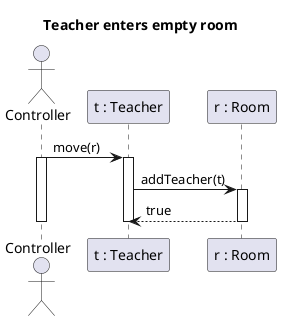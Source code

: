 @startuml teacher_enter_empty
title Teacher enters empty room

actor Controller as c
participant "t : Teacher" as s
participant "r : Room" as r


c -> s : move(r)
Activate c
Activate s
s -> r : addTeacher(t)


Activate r
r --> s : true
Deactivate r
Deactivate s
Deactivate c

@enduml